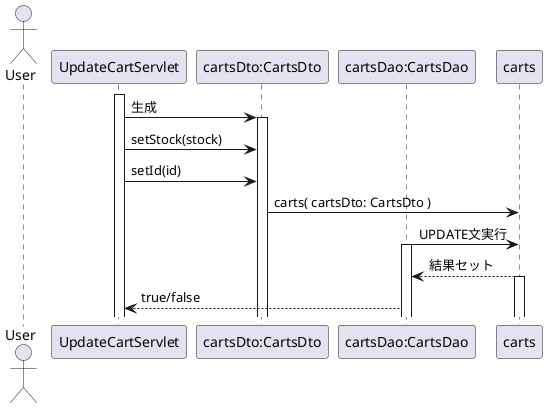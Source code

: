 @startuml 
actor User
participant "UpdateCartServlet" as A
participant "cartsDto:CartsDto" as B
participant "cartsDao:CartsDao" as C
participant "carts" as D
activate A
A -> B: 生成
activate B
A -> B: setStock(stock)
A -> B: setId(id)
B -> D: carts( cartsDto: CartsDto )
C -> D: UPDATE文実行
activate C
D --> C: 結果セット
activate D
C --> A: true/false
@enduml
